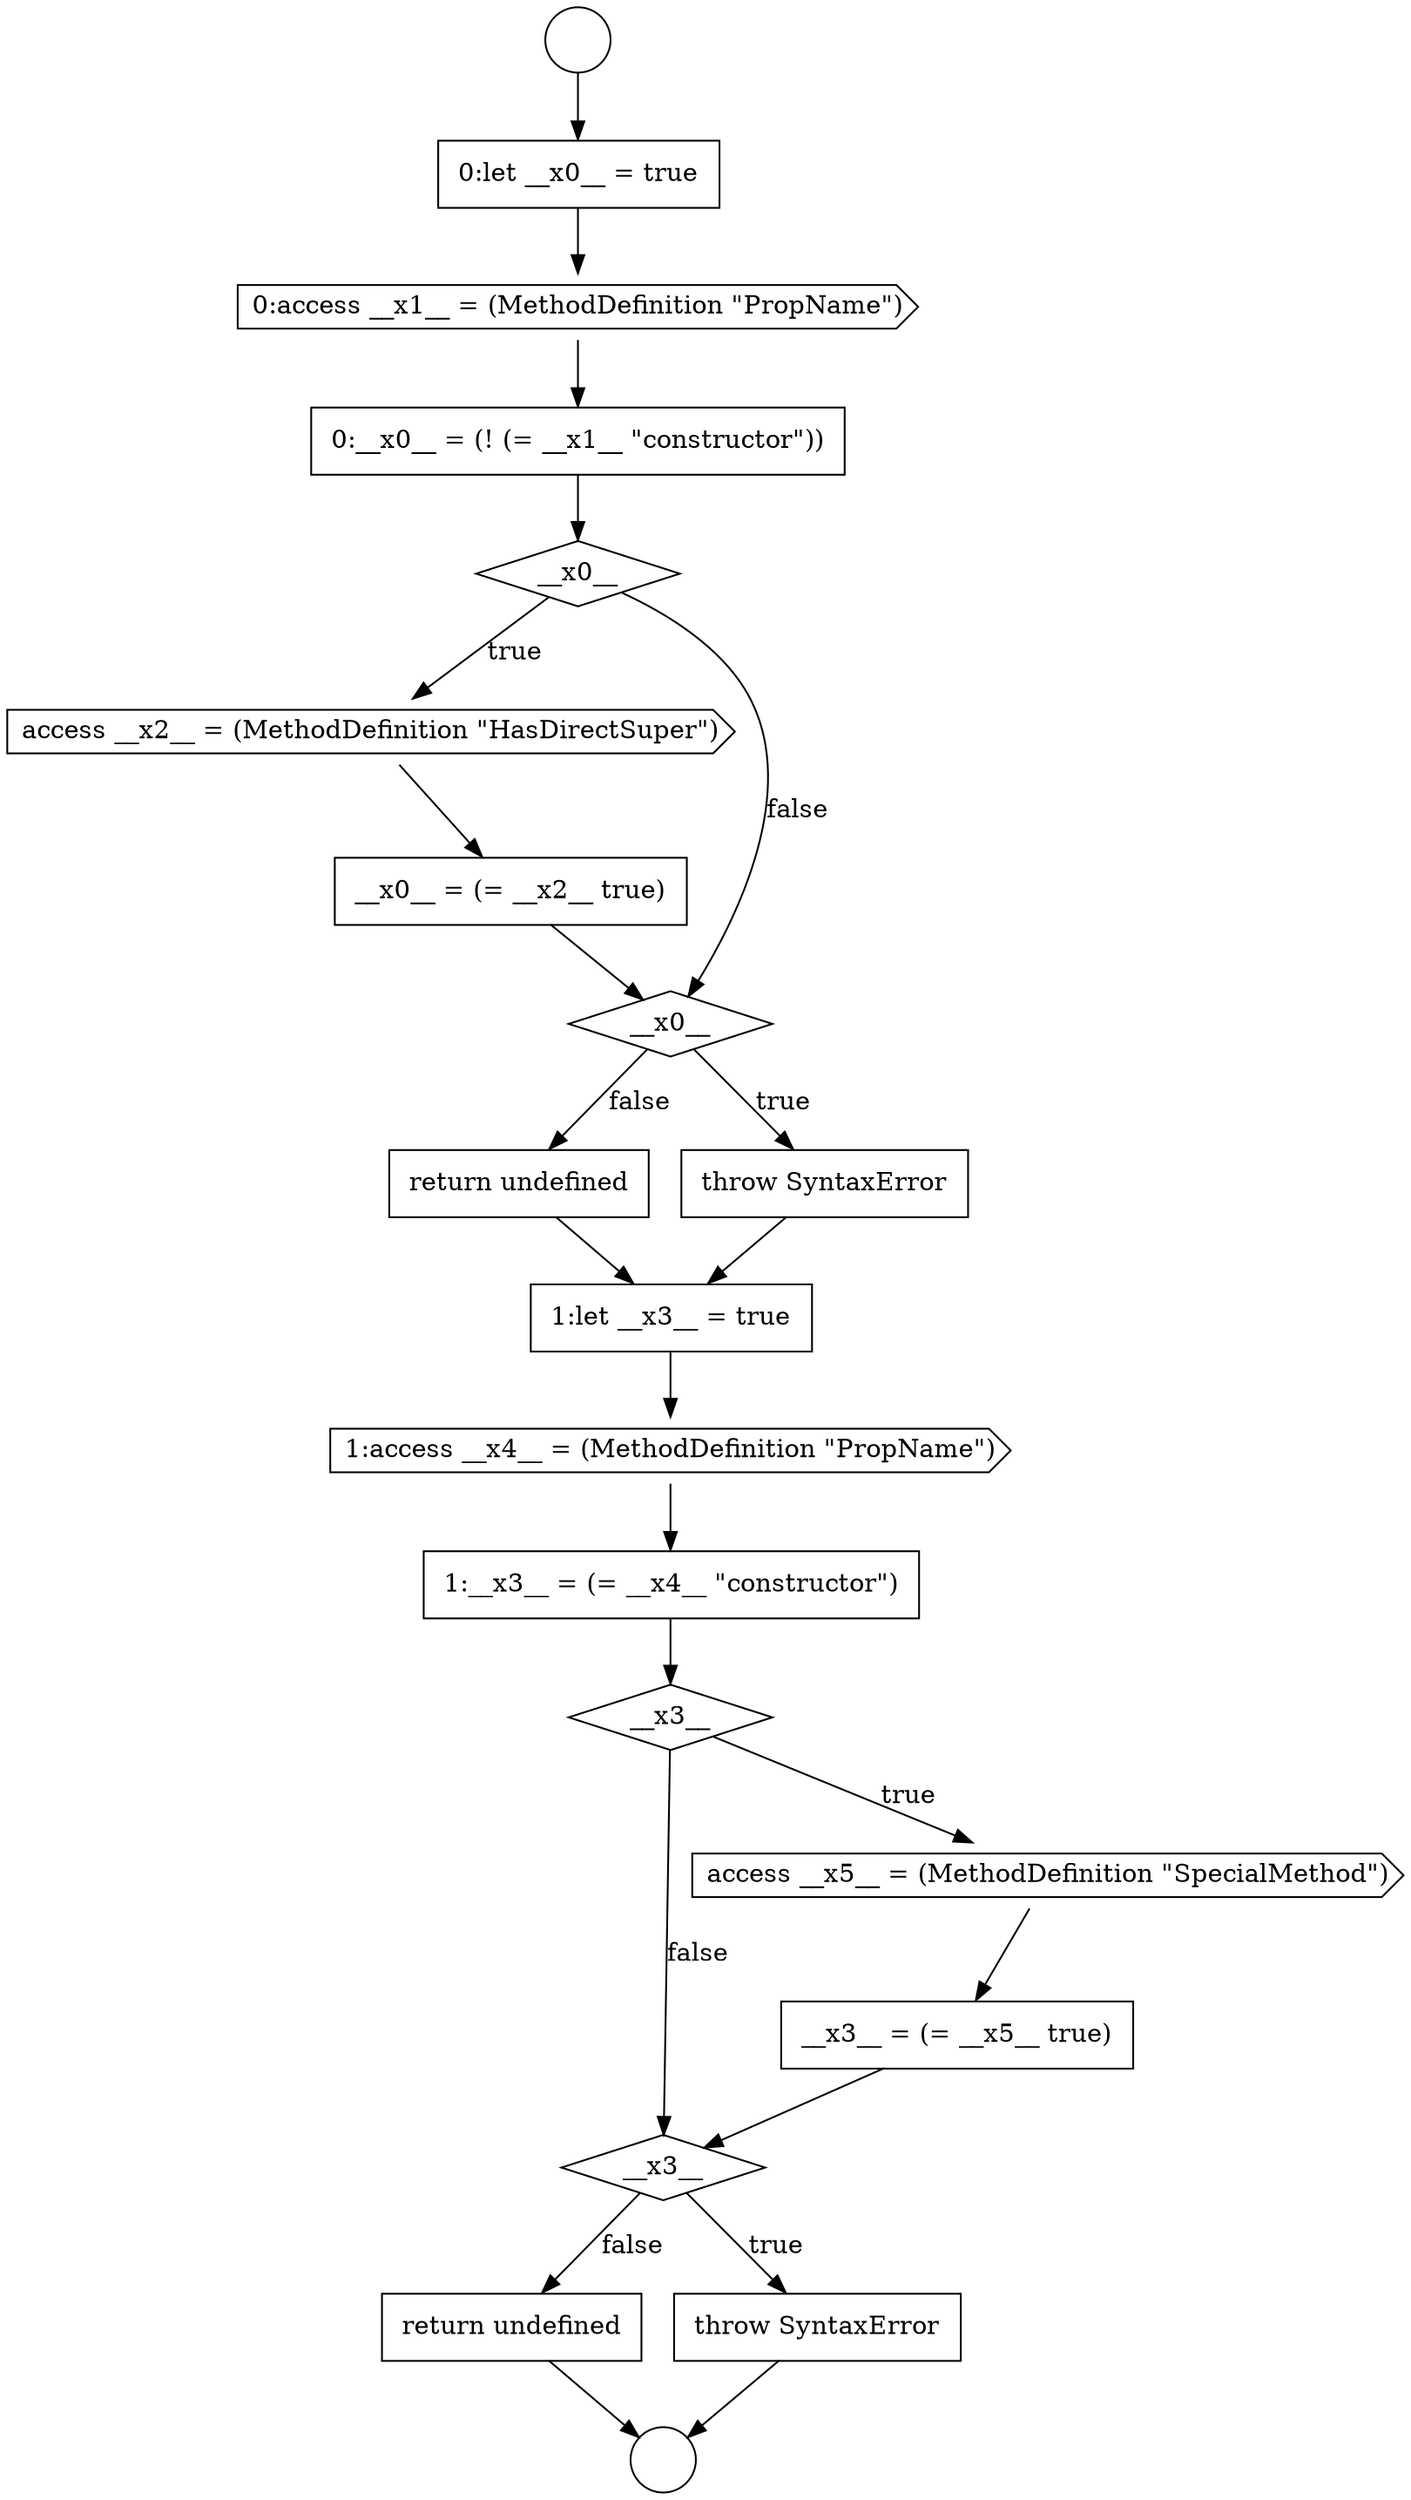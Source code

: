 digraph {
  node21196 [shape=none, margin=0, label=<<font color="black">
    <table border="0" cellborder="1" cellspacing="0" cellpadding="10">
      <tr><td align="left">return undefined</td></tr>
    </table>
  </font>> color="black" fillcolor="white" style=filled]
  node21192 [shape=cds, label=<<font color="black">access __x2__ = (MethodDefinition &quot;HasDirectSuper&quot;)</font>> color="black" fillcolor="white" style=filled]
  node21203 [shape=diamond, label=<<font color="black">__x3__</font>> color="black" fillcolor="white" style=filled]
  node21188 [shape=none, margin=0, label=<<font color="black">
    <table border="0" cellborder="1" cellspacing="0" cellpadding="10">
      <tr><td align="left">0:let __x0__ = true</td></tr>
    </table>
  </font>> color="black" fillcolor="white" style=filled]
  node21200 [shape=diamond, label=<<font color="black">__x3__</font>> color="black" fillcolor="white" style=filled]
  node21187 [shape=circle label=" " color="black" fillcolor="white" style=filled]
  node21194 [shape=diamond, label=<<font color="black">__x0__</font>> color="black" fillcolor="white" style=filled]
  node21197 [shape=none, margin=0, label=<<font color="black">
    <table border="0" cellborder="1" cellspacing="0" cellpadding="10">
      <tr><td align="left">1:let __x3__ = true</td></tr>
    </table>
  </font>> color="black" fillcolor="white" style=filled]
  node21201 [shape=cds, label=<<font color="black">access __x5__ = (MethodDefinition &quot;SpecialMethod&quot;)</font>> color="black" fillcolor="white" style=filled]
  node21186 [shape=circle label=" " color="black" fillcolor="white" style=filled]
  node21205 [shape=none, margin=0, label=<<font color="black">
    <table border="0" cellborder="1" cellspacing="0" cellpadding="10">
      <tr><td align="left">return undefined</td></tr>
    </table>
  </font>> color="black" fillcolor="white" style=filled]
  node21190 [shape=none, margin=0, label=<<font color="black">
    <table border="0" cellborder="1" cellspacing="0" cellpadding="10">
      <tr><td align="left">0:__x0__ = (! (= __x1__ &quot;constructor&quot;))</td></tr>
    </table>
  </font>> color="black" fillcolor="white" style=filled]
  node21189 [shape=cds, label=<<font color="black">0:access __x1__ = (MethodDefinition &quot;PropName&quot;)</font>> color="black" fillcolor="white" style=filled]
  node21199 [shape=none, margin=0, label=<<font color="black">
    <table border="0" cellborder="1" cellspacing="0" cellpadding="10">
      <tr><td align="left">1:__x3__ = (= __x4__ &quot;constructor&quot;)</td></tr>
    </table>
  </font>> color="black" fillcolor="white" style=filled]
  node21204 [shape=none, margin=0, label=<<font color="black">
    <table border="0" cellborder="1" cellspacing="0" cellpadding="10">
      <tr><td align="left">throw SyntaxError</td></tr>
    </table>
  </font>> color="black" fillcolor="white" style=filled]
  node21202 [shape=none, margin=0, label=<<font color="black">
    <table border="0" cellborder="1" cellspacing="0" cellpadding="10">
      <tr><td align="left">__x3__ = (= __x5__ true)</td></tr>
    </table>
  </font>> color="black" fillcolor="white" style=filled]
  node21191 [shape=diamond, label=<<font color="black">__x0__</font>> color="black" fillcolor="white" style=filled]
  node21193 [shape=none, margin=0, label=<<font color="black">
    <table border="0" cellborder="1" cellspacing="0" cellpadding="10">
      <tr><td align="left">__x0__ = (= __x2__ true)</td></tr>
    </table>
  </font>> color="black" fillcolor="white" style=filled]
  node21195 [shape=none, margin=0, label=<<font color="black">
    <table border="0" cellborder="1" cellspacing="0" cellpadding="10">
      <tr><td align="left">throw SyntaxError</td></tr>
    </table>
  </font>> color="black" fillcolor="white" style=filled]
  node21198 [shape=cds, label=<<font color="black">1:access __x4__ = (MethodDefinition &quot;PropName&quot;)</font>> color="black" fillcolor="white" style=filled]
  node21199 -> node21200 [ color="black"]
  node21194 -> node21195 [label=<<font color="black">true</font>> color="black"]
  node21194 -> node21196 [label=<<font color="black">false</font>> color="black"]
  node21186 -> node21188 [ color="black"]
  node21205 -> node21187 [ color="black"]
  node21197 -> node21198 [ color="black"]
  node21203 -> node21204 [label=<<font color="black">true</font>> color="black"]
  node21203 -> node21205 [label=<<font color="black">false</font>> color="black"]
  node21196 -> node21197 [ color="black"]
  node21189 -> node21190 [ color="black"]
  node21191 -> node21192 [label=<<font color="black">true</font>> color="black"]
  node21191 -> node21194 [label=<<font color="black">false</font>> color="black"]
  node21195 -> node21197 [ color="black"]
  node21200 -> node21201 [label=<<font color="black">true</font>> color="black"]
  node21200 -> node21203 [label=<<font color="black">false</font>> color="black"]
  node21204 -> node21187 [ color="black"]
  node21202 -> node21203 [ color="black"]
  node21193 -> node21194 [ color="black"]
  node21201 -> node21202 [ color="black"]
  node21198 -> node21199 [ color="black"]
  node21190 -> node21191 [ color="black"]
  node21188 -> node21189 [ color="black"]
  node21192 -> node21193 [ color="black"]
}
